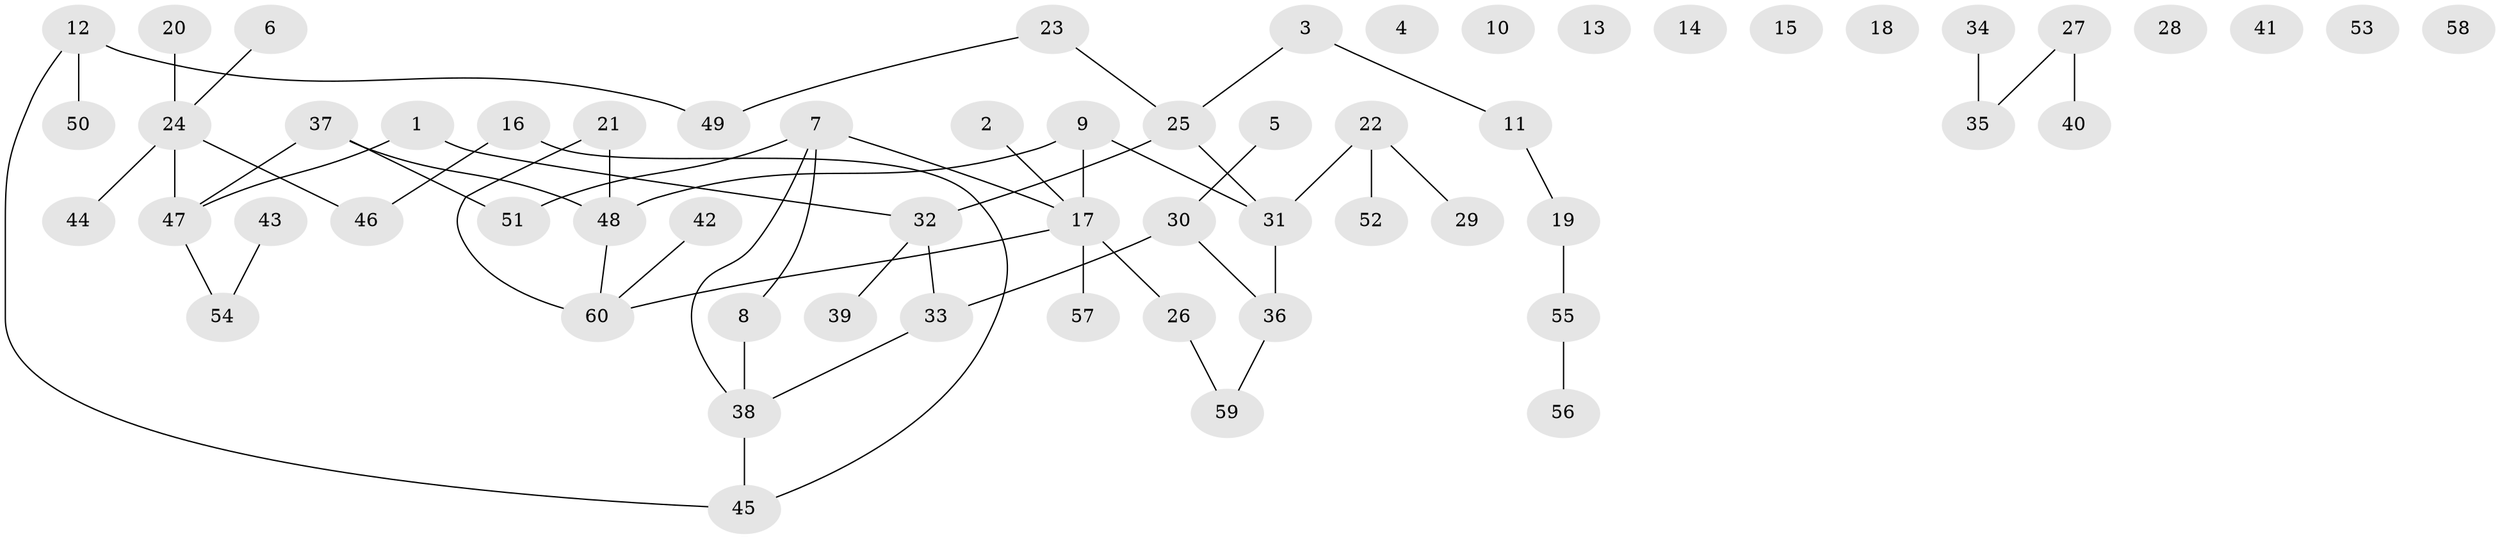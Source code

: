 // Generated by graph-tools (version 1.1) at 2025/25/03/09/25 03:25:20]
// undirected, 60 vertices, 58 edges
graph export_dot {
graph [start="1"]
  node [color=gray90,style=filled];
  1;
  2;
  3;
  4;
  5;
  6;
  7;
  8;
  9;
  10;
  11;
  12;
  13;
  14;
  15;
  16;
  17;
  18;
  19;
  20;
  21;
  22;
  23;
  24;
  25;
  26;
  27;
  28;
  29;
  30;
  31;
  32;
  33;
  34;
  35;
  36;
  37;
  38;
  39;
  40;
  41;
  42;
  43;
  44;
  45;
  46;
  47;
  48;
  49;
  50;
  51;
  52;
  53;
  54;
  55;
  56;
  57;
  58;
  59;
  60;
  1 -- 32;
  1 -- 47;
  2 -- 17;
  3 -- 11;
  3 -- 25;
  5 -- 30;
  6 -- 24;
  7 -- 8;
  7 -- 17;
  7 -- 38;
  7 -- 51;
  8 -- 38;
  9 -- 17;
  9 -- 31;
  9 -- 48;
  11 -- 19;
  12 -- 45;
  12 -- 49;
  12 -- 50;
  16 -- 45;
  16 -- 46;
  17 -- 26;
  17 -- 57;
  17 -- 60;
  19 -- 55;
  20 -- 24;
  21 -- 48;
  21 -- 60;
  22 -- 29;
  22 -- 31;
  22 -- 52;
  23 -- 25;
  23 -- 49;
  24 -- 44;
  24 -- 46;
  24 -- 47;
  25 -- 31;
  25 -- 32;
  26 -- 59;
  27 -- 35;
  27 -- 40;
  30 -- 33;
  30 -- 36;
  31 -- 36;
  32 -- 33;
  32 -- 39;
  33 -- 38;
  34 -- 35;
  36 -- 59;
  37 -- 47;
  37 -- 48;
  37 -- 51;
  38 -- 45;
  42 -- 60;
  43 -- 54;
  47 -- 54;
  48 -- 60;
  55 -- 56;
}
